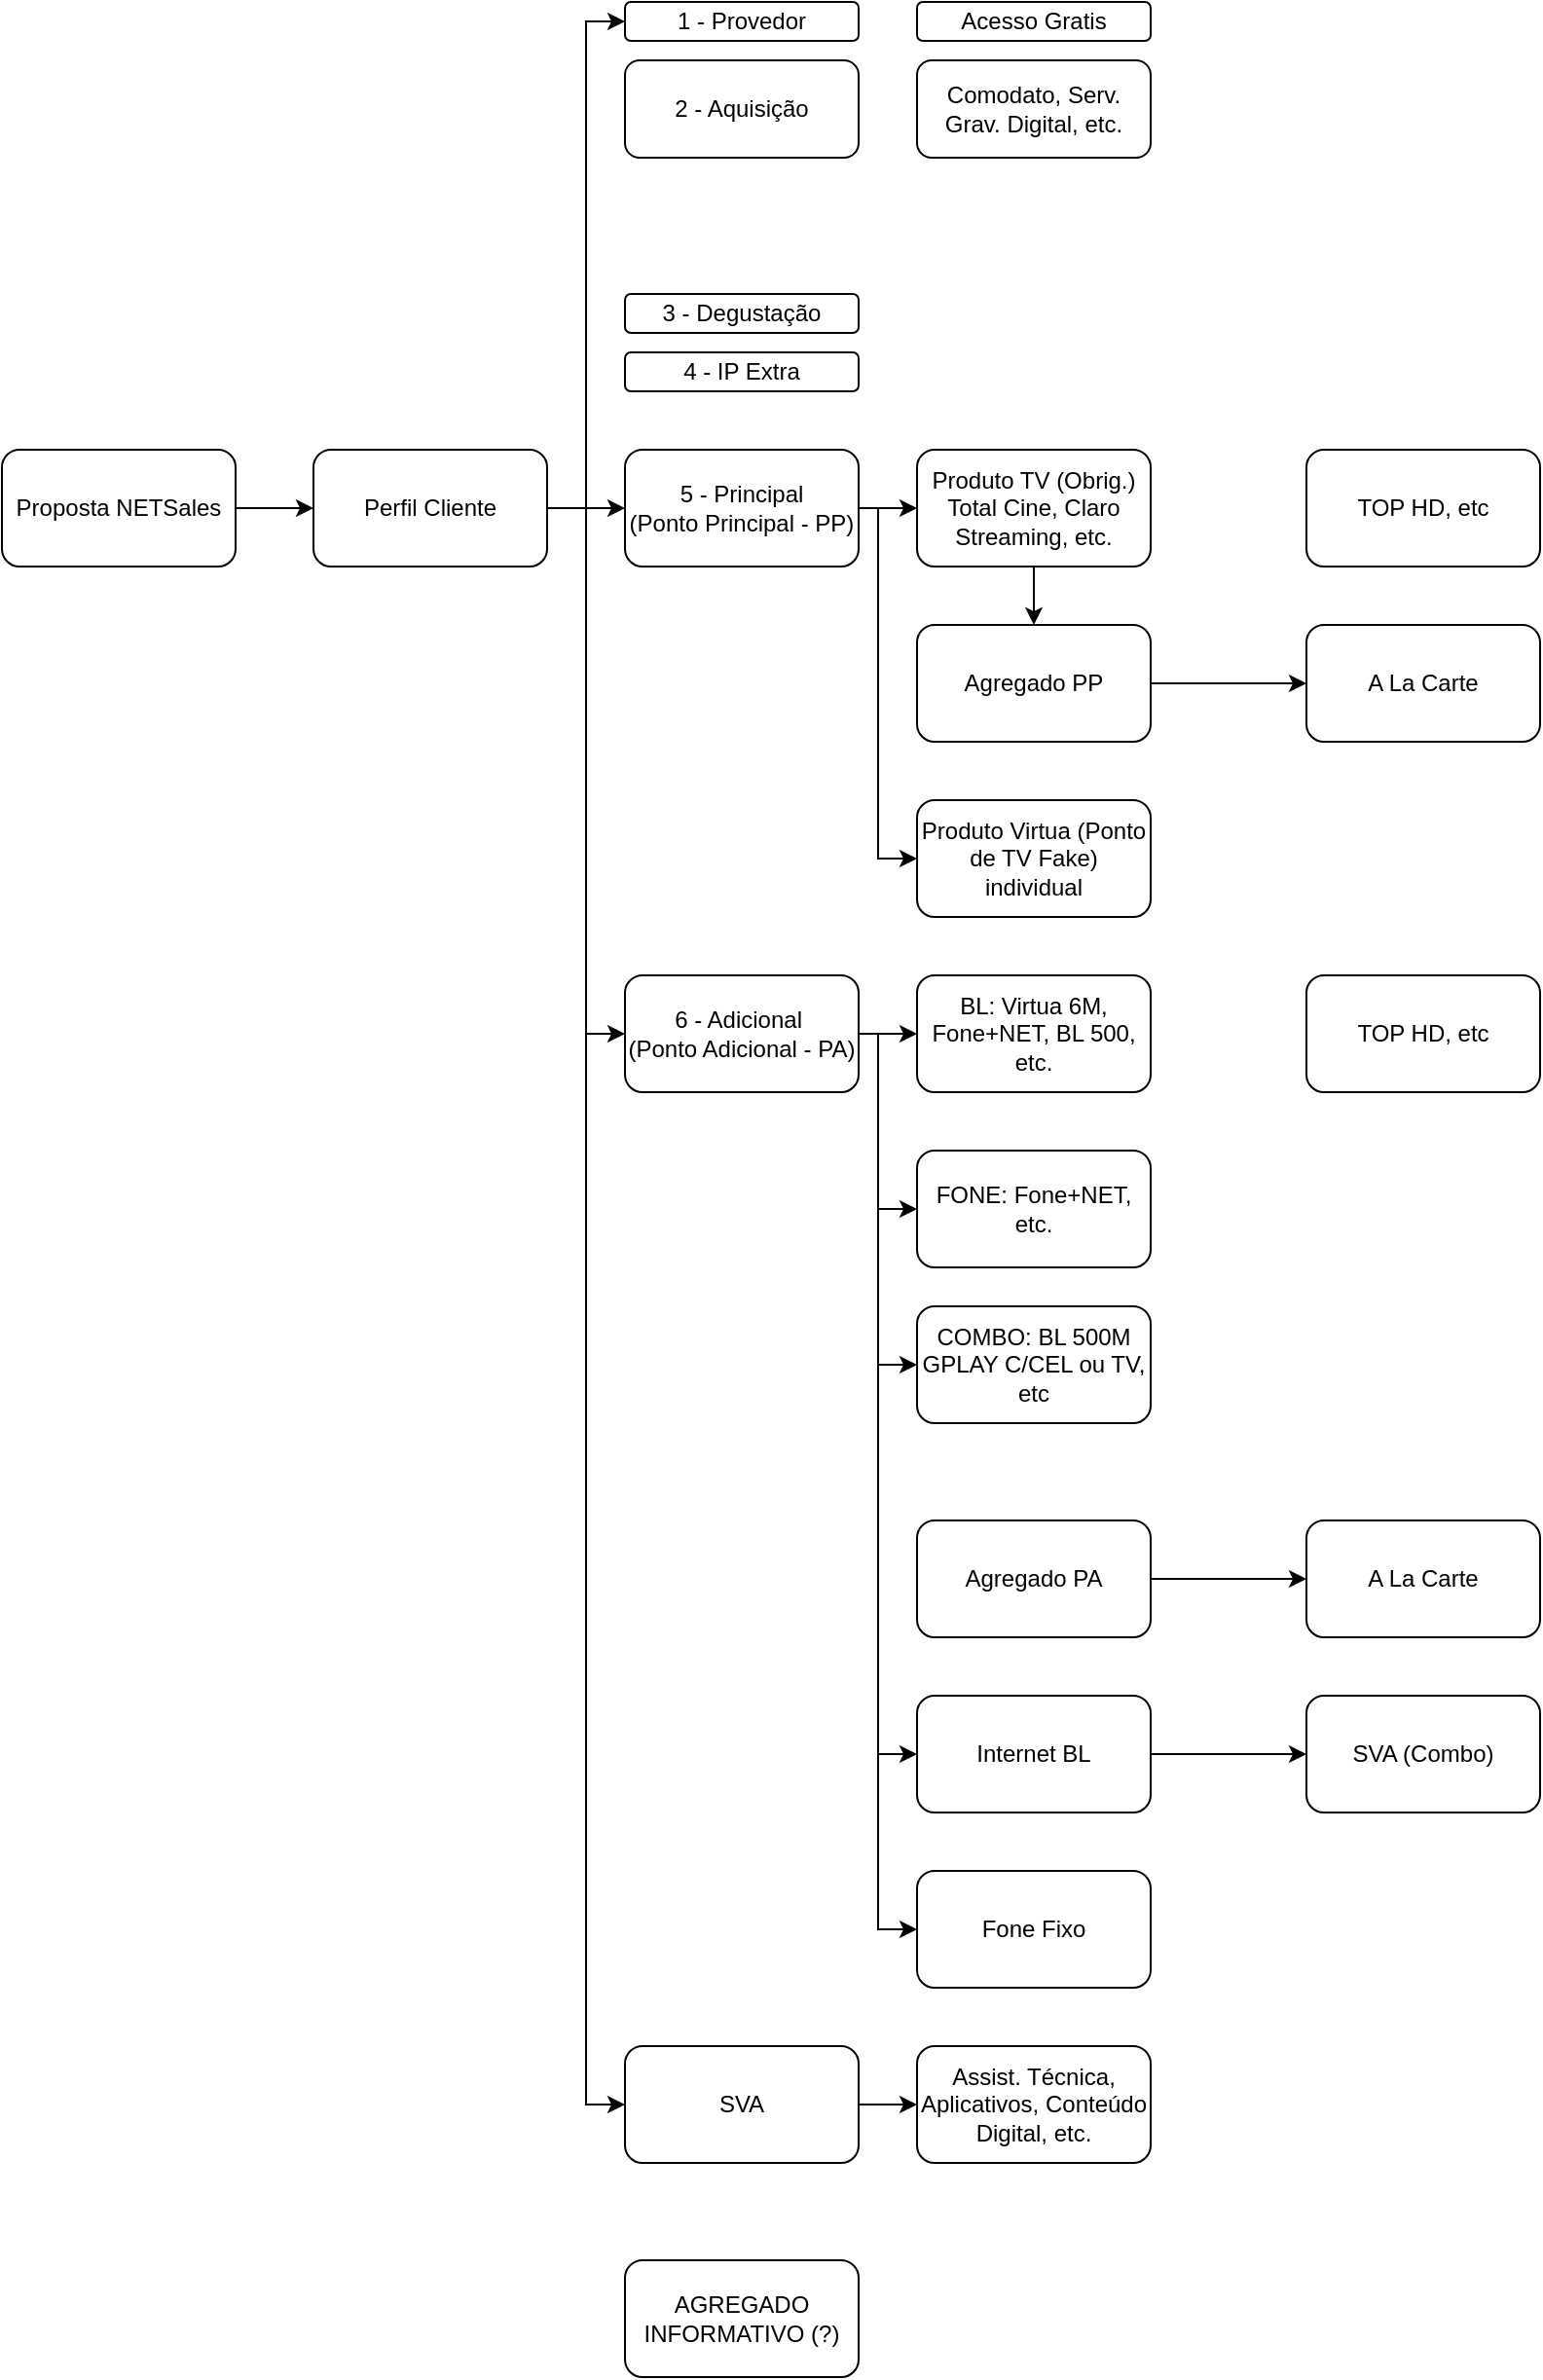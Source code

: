 <mxfile version="26.0.15">
  <diagram name="Página-1" id="ZjMf1RBir-6vuKQ86f03">
    <mxGraphModel dx="1000" dy="497" grid="1" gridSize="10" guides="1" tooltips="1" connect="1" arrows="1" fold="1" page="1" pageScale="1" pageWidth="827" pageHeight="1169" math="0" shadow="0">
      <root>
        <mxCell id="0" />
        <mxCell id="1" parent="0" />
        <mxCell id="CSFAE-QpbG_KnxOwziDy-1" value="A La Carte" style="rounded=1;whiteSpace=wrap;html=1;" parent="1" vertex="1">
          <mxGeometry x="680" y="360" width="120" height="60" as="geometry" />
        </mxCell>
        <mxCell id="o47skZGHR9bdBCTCLBsT-3" style="edgeStyle=orthogonalEdgeStyle;rounded=0;orthogonalLoop=1;jettySize=auto;html=1;" edge="1" parent="1" source="CSFAE-QpbG_KnxOwziDy-2" target="o47skZGHR9bdBCTCLBsT-1">
          <mxGeometry relative="1" as="geometry" />
        </mxCell>
        <mxCell id="o47skZGHR9bdBCTCLBsT-13" style="edgeStyle=orthogonalEdgeStyle;rounded=0;orthogonalLoop=1;jettySize=auto;html=1;entryX=0;entryY=0.5;entryDx=0;entryDy=0;" edge="1" parent="1" source="CSFAE-QpbG_KnxOwziDy-2" target="o47skZGHR9bdBCTCLBsT-9">
          <mxGeometry relative="1" as="geometry">
            <Array as="points">
              <mxPoint x="460" y="300" />
              <mxPoint x="460" y="480" />
            </Array>
          </mxGeometry>
        </mxCell>
        <mxCell id="CSFAE-QpbG_KnxOwziDy-2" value="5 - Principal&lt;div&gt;(Ponto Principal - PP)&lt;/div&gt;" style="rounded=1;whiteSpace=wrap;html=1;" parent="1" vertex="1">
          <mxGeometry x="330" y="270" width="120" height="60" as="geometry" />
        </mxCell>
        <mxCell id="o47skZGHR9bdBCTCLBsT-12" style="edgeStyle=orthogonalEdgeStyle;rounded=0;orthogonalLoop=1;jettySize=auto;html=1;entryX=0;entryY=0.5;entryDx=0;entryDy=0;" edge="1" parent="1" source="CSFAE-QpbG_KnxOwziDy-3" target="o47skZGHR9bdBCTCLBsT-10">
          <mxGeometry relative="1" as="geometry" />
        </mxCell>
        <mxCell id="CSFAE-QpbG_KnxOwziDy-3" value="Proposta NETSales" style="rounded=1;whiteSpace=wrap;html=1;" parent="1" vertex="1">
          <mxGeometry x="10" y="270" width="120" height="60" as="geometry" />
        </mxCell>
        <mxCell id="o47skZGHR9bdBCTCLBsT-8" style="edgeStyle=orthogonalEdgeStyle;rounded=0;orthogonalLoop=1;jettySize=auto;html=1;entryX=0.5;entryY=0;entryDx=0;entryDy=0;" edge="1" parent="1" source="o47skZGHR9bdBCTCLBsT-1" target="o47skZGHR9bdBCTCLBsT-2">
          <mxGeometry relative="1" as="geometry" />
        </mxCell>
        <mxCell id="o47skZGHR9bdBCTCLBsT-1" value="Produto TV (Obrig.)&lt;div&gt;Total Cine, Claro Streaming, etc.&lt;/div&gt;" style="rounded=1;whiteSpace=wrap;html=1;" vertex="1" parent="1">
          <mxGeometry x="480" y="270" width="120" height="60" as="geometry" />
        </mxCell>
        <mxCell id="o47skZGHR9bdBCTCLBsT-5" style="edgeStyle=orthogonalEdgeStyle;rounded=0;orthogonalLoop=1;jettySize=auto;html=1;entryX=0;entryY=0.5;entryDx=0;entryDy=0;" edge="1" parent="1" source="o47skZGHR9bdBCTCLBsT-2" target="CSFAE-QpbG_KnxOwziDy-1">
          <mxGeometry relative="1" as="geometry" />
        </mxCell>
        <mxCell id="o47skZGHR9bdBCTCLBsT-2" value="Agregado PP" style="rounded=1;whiteSpace=wrap;html=1;" vertex="1" parent="1">
          <mxGeometry x="480" y="360" width="120" height="60" as="geometry" />
        </mxCell>
        <mxCell id="o47skZGHR9bdBCTCLBsT-6" value="TOP HD, etc" style="rounded=1;whiteSpace=wrap;html=1;" vertex="1" parent="1">
          <mxGeometry x="680" y="270" width="120" height="60" as="geometry" />
        </mxCell>
        <mxCell id="o47skZGHR9bdBCTCLBsT-9" value="Produto Virtua (Ponto de TV Fake) individual" style="rounded=1;whiteSpace=wrap;html=1;" vertex="1" parent="1">
          <mxGeometry x="480" y="450" width="120" height="60" as="geometry" />
        </mxCell>
        <mxCell id="o47skZGHR9bdBCTCLBsT-11" style="edgeStyle=orthogonalEdgeStyle;rounded=0;orthogonalLoop=1;jettySize=auto;html=1;entryX=0;entryY=0.5;entryDx=0;entryDy=0;" edge="1" parent="1" source="o47skZGHR9bdBCTCLBsT-10" target="CSFAE-QpbG_KnxOwziDy-2">
          <mxGeometry relative="1" as="geometry" />
        </mxCell>
        <mxCell id="o47skZGHR9bdBCTCLBsT-23" style="edgeStyle=orthogonalEdgeStyle;rounded=0;orthogonalLoop=1;jettySize=auto;html=1;entryX=0;entryY=0.5;entryDx=0;entryDy=0;" edge="1" parent="1" source="o47skZGHR9bdBCTCLBsT-10" target="o47skZGHR9bdBCTCLBsT-14">
          <mxGeometry relative="1" as="geometry" />
        </mxCell>
        <mxCell id="o47skZGHR9bdBCTCLBsT-34" style="edgeStyle=orthogonalEdgeStyle;rounded=0;orthogonalLoop=1;jettySize=auto;html=1;entryX=0;entryY=0.5;entryDx=0;entryDy=0;" edge="1" parent="1" source="o47skZGHR9bdBCTCLBsT-10" target="o47skZGHR9bdBCTCLBsT-30">
          <mxGeometry relative="1" as="geometry" />
        </mxCell>
        <mxCell id="o47skZGHR9bdBCTCLBsT-40" style="edgeStyle=orthogonalEdgeStyle;rounded=0;orthogonalLoop=1;jettySize=auto;html=1;entryX=0;entryY=0.5;entryDx=0;entryDy=0;" edge="1" parent="1" source="o47skZGHR9bdBCTCLBsT-10" target="o47skZGHR9bdBCTCLBsT-36">
          <mxGeometry relative="1" as="geometry" />
        </mxCell>
        <mxCell id="o47skZGHR9bdBCTCLBsT-10" value="Perfil Cliente" style="rounded=1;whiteSpace=wrap;html=1;" vertex="1" parent="1">
          <mxGeometry x="170" y="270" width="120" height="60" as="geometry" />
        </mxCell>
        <mxCell id="o47skZGHR9bdBCTCLBsT-22" style="edgeStyle=orthogonalEdgeStyle;rounded=0;orthogonalLoop=1;jettySize=auto;html=1;entryX=0;entryY=0.5;entryDx=0;entryDy=0;" edge="1" parent="1" source="o47skZGHR9bdBCTCLBsT-14" target="o47skZGHR9bdBCTCLBsT-18">
          <mxGeometry relative="1" as="geometry" />
        </mxCell>
        <mxCell id="o47skZGHR9bdBCTCLBsT-25" style="edgeStyle=orthogonalEdgeStyle;rounded=0;orthogonalLoop=1;jettySize=auto;html=1;entryX=0;entryY=0.5;entryDx=0;entryDy=0;" edge="1" parent="1" source="o47skZGHR9bdBCTCLBsT-14" target="o47skZGHR9bdBCTCLBsT-24">
          <mxGeometry relative="1" as="geometry">
            <Array as="points">
              <mxPoint x="460" y="570" />
              <mxPoint x="460" y="940" />
            </Array>
          </mxGeometry>
        </mxCell>
        <mxCell id="o47skZGHR9bdBCTCLBsT-27" style="edgeStyle=orthogonalEdgeStyle;rounded=0;orthogonalLoop=1;jettySize=auto;html=1;entryX=0;entryY=0.5;entryDx=0;entryDy=0;" edge="1" parent="1" source="o47skZGHR9bdBCTCLBsT-14" target="o47skZGHR9bdBCTCLBsT-26">
          <mxGeometry relative="1" as="geometry">
            <Array as="points">
              <mxPoint x="460" y="570" />
              <mxPoint x="460" y="1030" />
            </Array>
          </mxGeometry>
        </mxCell>
        <mxCell id="o47skZGHR9bdBCTCLBsT-45" style="edgeStyle=orthogonalEdgeStyle;rounded=0;orthogonalLoop=1;jettySize=auto;html=1;entryX=0;entryY=0.5;entryDx=0;entryDy=0;" edge="1" parent="1" source="o47skZGHR9bdBCTCLBsT-14" target="o47skZGHR9bdBCTCLBsT-43">
          <mxGeometry relative="1" as="geometry">
            <Array as="points">
              <mxPoint x="460" y="570" />
              <mxPoint x="460" y="660" />
            </Array>
          </mxGeometry>
        </mxCell>
        <mxCell id="o47skZGHR9bdBCTCLBsT-46" style="edgeStyle=orthogonalEdgeStyle;rounded=0;orthogonalLoop=1;jettySize=auto;html=1;entryX=0;entryY=0.5;entryDx=0;entryDy=0;" edge="1" parent="1" source="o47skZGHR9bdBCTCLBsT-14" target="o47skZGHR9bdBCTCLBsT-44">
          <mxGeometry relative="1" as="geometry">
            <Array as="points">
              <mxPoint x="460" y="570" />
              <mxPoint x="460" y="740" />
            </Array>
          </mxGeometry>
        </mxCell>
        <mxCell id="o47skZGHR9bdBCTCLBsT-14" value="6 - Adicional&amp;nbsp;&lt;div&gt;(Ponto Adicional - PA)&lt;/div&gt;" style="rounded=1;whiteSpace=wrap;html=1;" vertex="1" parent="1">
          <mxGeometry x="330" y="540" width="120" height="60" as="geometry" />
        </mxCell>
        <mxCell id="o47skZGHR9bdBCTCLBsT-15" value="A La Carte" style="rounded=1;whiteSpace=wrap;html=1;" vertex="1" parent="1">
          <mxGeometry x="680" y="820" width="120" height="60" as="geometry" />
        </mxCell>
        <mxCell id="o47skZGHR9bdBCTCLBsT-18" value="BL: Virtua 6M, Fone+NET, BL 500, etc." style="rounded=1;whiteSpace=wrap;html=1;" vertex="1" parent="1">
          <mxGeometry x="480" y="540" width="120" height="60" as="geometry" />
        </mxCell>
        <mxCell id="o47skZGHR9bdBCTCLBsT-19" style="edgeStyle=orthogonalEdgeStyle;rounded=0;orthogonalLoop=1;jettySize=auto;html=1;entryX=0;entryY=0.5;entryDx=0;entryDy=0;" edge="1" parent="1" source="o47skZGHR9bdBCTCLBsT-20" target="o47skZGHR9bdBCTCLBsT-15">
          <mxGeometry relative="1" as="geometry" />
        </mxCell>
        <mxCell id="o47skZGHR9bdBCTCLBsT-20" value="Agregado PA" style="rounded=1;whiteSpace=wrap;html=1;" vertex="1" parent="1">
          <mxGeometry x="480" y="820" width="120" height="60" as="geometry" />
        </mxCell>
        <mxCell id="o47skZGHR9bdBCTCLBsT-21" value="TOP HD, etc" style="rounded=1;whiteSpace=wrap;html=1;" vertex="1" parent="1">
          <mxGeometry x="680" y="540" width="120" height="60" as="geometry" />
        </mxCell>
        <mxCell id="o47skZGHR9bdBCTCLBsT-29" style="edgeStyle=orthogonalEdgeStyle;rounded=0;orthogonalLoop=1;jettySize=auto;html=1;" edge="1" parent="1" source="o47skZGHR9bdBCTCLBsT-24" target="o47skZGHR9bdBCTCLBsT-28">
          <mxGeometry relative="1" as="geometry" />
        </mxCell>
        <mxCell id="o47skZGHR9bdBCTCLBsT-24" value="Internet BL" style="rounded=1;whiteSpace=wrap;html=1;" vertex="1" parent="1">
          <mxGeometry x="480" y="910" width="120" height="60" as="geometry" />
        </mxCell>
        <mxCell id="o47skZGHR9bdBCTCLBsT-26" value="Fone Fixo" style="rounded=1;whiteSpace=wrap;html=1;" vertex="1" parent="1">
          <mxGeometry x="480" y="1000" width="120" height="60" as="geometry" />
        </mxCell>
        <mxCell id="o47skZGHR9bdBCTCLBsT-28" value="SVA (Combo)" style="rounded=1;whiteSpace=wrap;html=1;" vertex="1" parent="1">
          <mxGeometry x="680" y="910" width="120" height="60" as="geometry" />
        </mxCell>
        <mxCell id="o47skZGHR9bdBCTCLBsT-33" style="edgeStyle=orthogonalEdgeStyle;rounded=0;orthogonalLoop=1;jettySize=auto;html=1;" edge="1" parent="1" source="o47skZGHR9bdBCTCLBsT-30" target="o47skZGHR9bdBCTCLBsT-31">
          <mxGeometry relative="1" as="geometry" />
        </mxCell>
        <mxCell id="o47skZGHR9bdBCTCLBsT-30" value="SVA" style="rounded=1;whiteSpace=wrap;html=1;" vertex="1" parent="1">
          <mxGeometry x="330" y="1090" width="120" height="60" as="geometry" />
        </mxCell>
        <mxCell id="o47skZGHR9bdBCTCLBsT-31" value="Assist. Técnica, Aplicativos, Conteúdo Digital, etc." style="rounded=1;whiteSpace=wrap;html=1;" vertex="1" parent="1">
          <mxGeometry x="480" y="1090" width="120" height="60" as="geometry" />
        </mxCell>
        <mxCell id="o47skZGHR9bdBCTCLBsT-35" value="AGREGADO INFORMATIVO (?)" style="rounded=1;whiteSpace=wrap;html=1;" vertex="1" parent="1">
          <mxGeometry x="330" y="1200" width="120" height="60" as="geometry" />
        </mxCell>
        <mxCell id="o47skZGHR9bdBCTCLBsT-36" value="1 - Provedor" style="rounded=1;whiteSpace=wrap;html=1;" vertex="1" parent="1">
          <mxGeometry x="330" y="40" width="120" height="20" as="geometry" />
        </mxCell>
        <mxCell id="o47skZGHR9bdBCTCLBsT-37" value="2 - Aquisição" style="rounded=1;whiteSpace=wrap;html=1;" vertex="1" parent="1">
          <mxGeometry x="330" y="70" width="120" height="50" as="geometry" />
        </mxCell>
        <mxCell id="o47skZGHR9bdBCTCLBsT-38" value="3 - Degustação" style="rounded=1;whiteSpace=wrap;html=1;" vertex="1" parent="1">
          <mxGeometry x="330" y="190" width="120" height="20" as="geometry" />
        </mxCell>
        <mxCell id="o47skZGHR9bdBCTCLBsT-39" value="4 - IP Extra" style="rounded=1;whiteSpace=wrap;html=1;" vertex="1" parent="1">
          <mxGeometry x="330" y="220" width="120" height="20" as="geometry" />
        </mxCell>
        <mxCell id="o47skZGHR9bdBCTCLBsT-41" value="Acesso Gratis" style="rounded=1;whiteSpace=wrap;html=1;" vertex="1" parent="1">
          <mxGeometry x="480" y="40" width="120" height="20" as="geometry" />
        </mxCell>
        <mxCell id="o47skZGHR9bdBCTCLBsT-42" value="Comodato, Serv. Grav. Digital, etc." style="rounded=1;whiteSpace=wrap;html=1;" vertex="1" parent="1">
          <mxGeometry x="480" y="70" width="120" height="50" as="geometry" />
        </mxCell>
        <mxCell id="o47skZGHR9bdBCTCLBsT-43" value="FONE: Fone+NET, etc." style="rounded=1;whiteSpace=wrap;html=1;" vertex="1" parent="1">
          <mxGeometry x="480" y="630" width="120" height="60" as="geometry" />
        </mxCell>
        <mxCell id="o47skZGHR9bdBCTCLBsT-44" value="COMBO: BL 500M GPLAY C/CEL ou TV, etc" style="rounded=1;whiteSpace=wrap;html=1;" vertex="1" parent="1">
          <mxGeometry x="480" y="710" width="120" height="60" as="geometry" />
        </mxCell>
      </root>
    </mxGraphModel>
  </diagram>
</mxfile>

